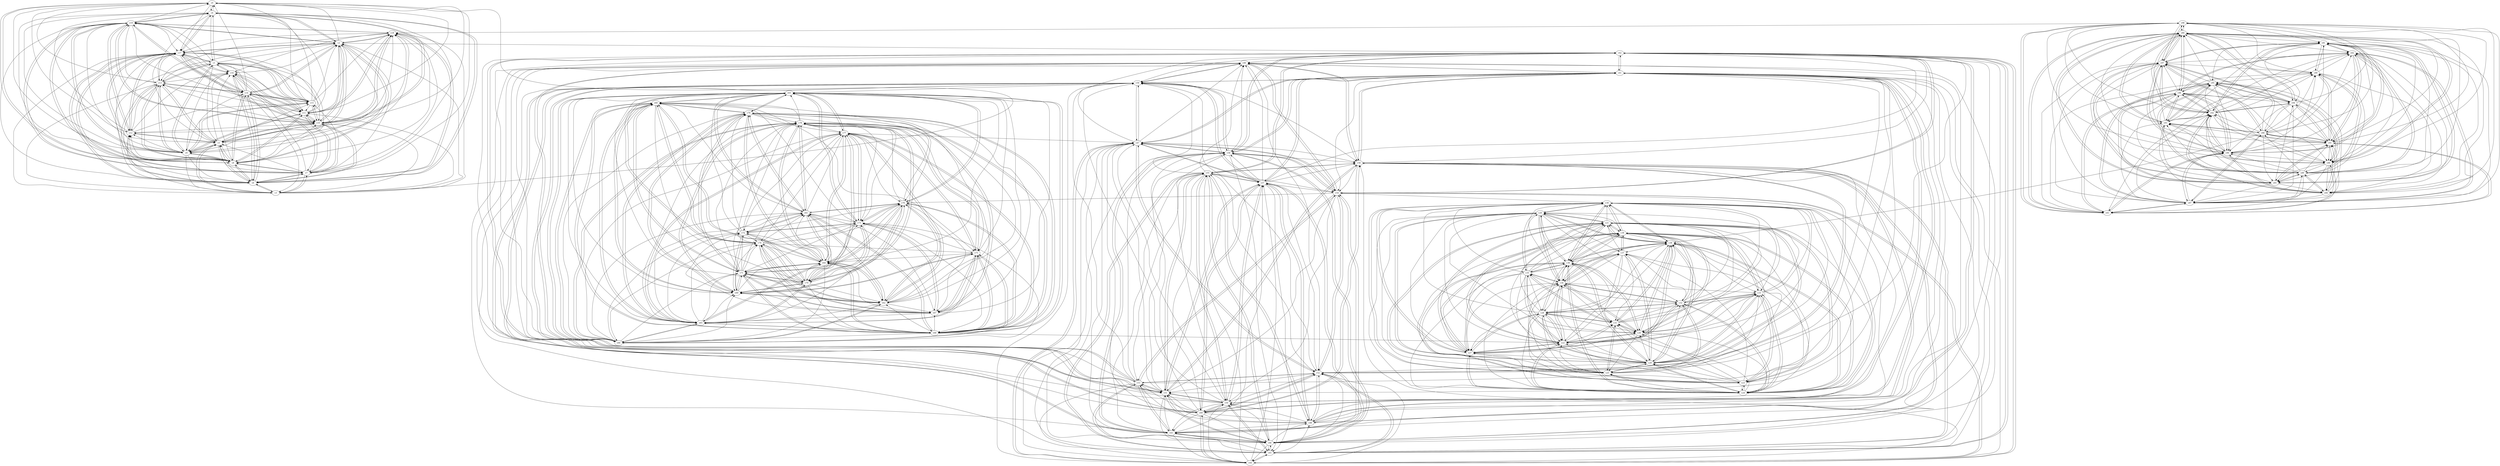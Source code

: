 digraph buchi_test140 {
    v0 [name="v0", player=0, priority=1];
    v1 [name="v1", player=0, priority=1];
    v2 [name="v2", player=0, priority=1];
    v3 [name="v3", player=0, priority=0];
    v4 [name="v4", player=1, priority=1];
    v5 [name="v5", player=1, priority=0];
    v6 [name="v6", player=1, priority=0];
    v7 [name="v7", player=1, priority=1];
    v8 [name="v8", player=0, priority=1];
    v9 [name="v9", player=0, priority=0];
    v10 [name="v10", player=1, priority=0];
    v11 [name="v11", player=1, priority=0];
    v12 [name="v12", player=0, priority=0];
    v13 [name="v13", player=0, priority=1];
    v14 [name="v14", player=1, priority=0];
    v15 [name="v15", player=0, priority=0];
    v16 [name="v16", player=1, priority=0];
    v17 [name="v17", player=1, priority=1];
    v18 [name="v18", player=0, priority=0];
    v19 [name="v19", player=0, priority=0];
    v20 [name="v20", player=0, priority=1];
    v21 [name="v21", player=0, priority=0];
    v22 [name="v22", player=1, priority=0];
    v23 [name="v23", player=0, priority=0];
    v24 [name="v24", player=0, priority=1];
    v25 [name="v25", player=1, priority=0];
    v26 [name="v26", player=1, priority=1];
    v27 [name="v27", player=1, priority=0];
    v28 [name="v28", player=1, priority=0];
    v29 [name="v29", player=0, priority=0];
    v30 [name="v30", player=0, priority=1];
    v31 [name="v31", player=1, priority=1];
    v32 [name="v32", player=1, priority=1];
    v33 [name="v33", player=0, priority=1];
    v34 [name="v34", player=0, priority=0];
    v35 [name="v35", player=0, priority=0];
    v36 [name="v36", player=1, priority=1];
    v37 [name="v37", player=1, priority=1];
    v38 [name="v38", player=1, priority=0];
    v39 [name="v39", player=1, priority=0];
    v40 [name="v40", player=0, priority=1];
    v41 [name="v41", player=0, priority=0];
    v42 [name="v42", player=0, priority=0];
    v43 [name="v43", player=0, priority=1];
    v44 [name="v44", player=0, priority=1];
    v45 [name="v45", player=0, priority=0];
    v46 [name="v46", player=0, priority=0];
    v47 [name="v47", player=1, priority=0];
    v48 [name="v48", player=0, priority=0];
    v49 [name="v49", player=0, priority=0];
    v50 [name="v50", player=1, priority=0];
    v51 [name="v51", player=1, priority=0];
    v52 [name="v52", player=0, priority=1];
    v53 [name="v53", player=1, priority=1];
    v54 [name="v54", player=0, priority=0];
    v55 [name="v55", player=0, priority=0];
    v56 [name="v56", player=1, priority=0];
    v57 [name="v57", player=1, priority=0];
    v58 [name="v58", player=1, priority=1];
    v59 [name="v59", player=1, priority=0];
    v60 [name="v60", player=1, priority=0];
    v61 [name="v61", player=0, priority=1];
    v62 [name="v62", player=0, priority=0];
    v63 [name="v63", player=1, priority=0];
    v64 [name="v64", player=1, priority=1];
    v65 [name="v65", player=1, priority=0];
    v66 [name="v66", player=0, priority=1];
    v67 [name="v67", player=1, priority=0];
    v68 [name="v68", player=1, priority=0];
    v69 [name="v69", player=1, priority=1];
    v70 [name="v70", player=0, priority=1];
    v71 [name="v71", player=1, priority=0];
    v72 [name="v72", player=0, priority=0];
    v73 [name="v73", player=0, priority=0];
    v74 [name="v74", player=0, priority=1];
    v75 [name="v75", player=1, priority=1];
    v76 [name="v76", player=1, priority=0];
    v77 [name="v77", player=1, priority=1];
    v78 [name="v78", player=0, priority=0];
    v79 [name="v79", player=0, priority=1];
    v80 [name="v80", player=1, priority=1];
    v81 [name="v81", player=0, priority=0];
    v82 [name="v82", player=1, priority=0];
    v83 [name="v83", player=1, priority=1];
    v84 [name="v84", player=1, priority=1];
    v85 [name="v85", player=0, priority=1];
    v86 [name="v86", player=0, priority=0];
    v87 [name="v87", player=1, priority=0];
    v88 [name="v88", player=1, priority=0];
    v89 [name="v89", player=1, priority=0];
    v90 [name="v90", player=0, priority=1];
    v91 [name="v91", player=0, priority=1];
    v92 [name="v92", player=0, priority=1];
    v93 [name="v93", player=1, priority=0];
    v94 [name="v94", player=1, priority=1];
    v95 [name="v95", player=0, priority=0];
    v96 [name="v96", player=0, priority=0];
    v97 [name="v97", player=1, priority=0];
    v98 [name="v98", player=1, priority=0];
    v99 [name="v99", player=1, priority=1];
    v38 -> v23;
    v55 -> v57;
    v7 -> v17;
    v18 -> v17;
    v78 -> v68;
    v97 -> v81;
    v70 -> v64;
    v26 -> v39;
    v78 -> v77;
    v70 -> v73;
    v8 -> v0;
    v19 -> v0;
    v29 -> v32;
    v8 -> v9;
    v19 -> v9;
    v79 -> v60;
    v40 -> v41;
    v8 -> v18;
    v19 -> v18;
    v48 -> v54;
    v11 -> v14;
    v92 -> v88;
    v40 -> v59;
    v63 -> v61;
    v33 -> v20;
    v33 -> v29;
    v41 -> v42;
    v4 -> v2;
    v62 -> v74;
    v41 -> v51;
    v25 -> v34;
    v52 -> v51;
    v44 -> v47;
    v3 -> v6;
    v44 -> v56;
    v14 -> v15;
    v22 -> v28;
    v74 -> v66;
    v66 -> v62;
    v74 -> v75;
    v66 -> v71;
    v85 -> v84;
    v7 -> v3;
    v59 -> v41;
    v15 -> v16;
    v55 -> v52;
    v96 -> v90;
    v7 -> v12;
    v26 -> v25;
    v67 -> v63;
    v78 -> v63;
    v47 -> v57;
    v88 -> v95;
    v96 -> v99;
    v99 -> v95;
    v70 -> v68;
    v70 -> v77;
    v8 -> v4;
    v19 -> v4;
    v48 -> v40;
    v29 -> v36;
    v77 -> v76;
    v11 -> v9;
    v80 -> v81;
    v40 -> v54;
    v80 -> v90;
    v33 -> v24;
    v73 -> v60;
    v25 -> v20;
    v62 -> v69;
    v81 -> v82;
    v25 -> v29;
    v44 -> v42;
    v81 -> v91;
    v25 -> v38;
    v14 -> v1;
    v51 -> v50;
    v14 -> v10;
    v22 -> v23;
    v51 -> v59;
    v74 -> v61;
    v14 -> v19;
    v37 -> v21;
    v22 -> v32;
    v43 -> v55;
    v74 -> v70;
    v84 -> v93;
    v95 -> v93;
    v66 -> v75;
    v15 -> v2;
    v98 -> v18;
    v15 -> v11;
    v96 -> v85;
    v88 -> v81;
    v99 -> v81;
    v55 -> v56;
    v96 -> v94;
    v7 -> v16;
    v18 -> v16;
    v47 -> v52;
    v70 -> v63;
    v59 -> v63;
    v29 -> v22;
    v21 -> v27;
    v11 -> v4;
    v69 -> v76;
    v48 -> v53;
    v21 -> v36;
    v61 -> v72;
    v80 -> v85;
    v80 -> v94;
    v92 -> v96;
    v10 -> v17;
    v62 -> v64;
    v73 -> v64;
    v81 -> v86;
    v25 -> v33;
    v51 -> v45;
    v3 -> v5;
    v43 -> v41;
    v51 -> v54;
    v95 -> v88;
    v22 -> v27;
    v43 -> v59;
    v66 -> v61;
    v95 -> v97;
    v87 -> v93;
    v36 -> v29;
    v55 -> v42;
    v28 -> v25;
    v96 -> v80;
    v18 -> v2;
    v36 -> v38;
    v55 -> v51;
    v59 -> v40;
    v65 -> v74;
    v7 -> v11;
    v18 -> v11;
    v59 -> v49;
    v88 -> v85;
    v96 -> v89;
    v47 -> v56;
    v99 -> v85;
    v29 -> v26;
    v69 -> v62;
    v77 -> v75;
    v21 -> v22;
    v69 -> v71;
    v92 -> v82;
    v61 -> v76;
    v10 -> v3;
    v80 -> v89;
    v10 -> v12;
    v80 -> v98;
    v2 -> v8;
    v33 -> v23;
    v91 -> v95;
    v2 -> v17;
    v73 -> v68;
    v62 -> v77;
    v73 -> v77;
    v3 -> v0;
    v14 -> v0;
    v24 -> v32;
    v43 -> v45;
    v95 -> v83;
    v51 -> v58;
    v74 -> v60;
    v3 -> v18;
    v43 -> v54;
    v84 -> v92;
    v36 -> v24;
    v65 -> v69;
    v76 -> v69;
    v55 -> v46;
    v28 -> v29;
    v47 -> v42;
    v65 -> v78;
    v76 -> v78;
    v28 -> v38;
    v88 -> v80;
    v47 -> v51;
    v88 -> v89;
    v96 -> v93;
    v99 -> v80;
    v6 -> v10;
    v99 -> v89;
    v29 -> v21;
    v77 -> v70;
    v29 -> v30;
    v21 -> v26;
    v61 -> v62;
    v69 -> v75;
    v42 -> v58;
    v10 -> v7;
    v80 -> v93;
    v91 -> v90;
    v54 -> v50;
    v94 -> v86;
    v73 -> v63;
    v91 -> v99;
    v94 -> v95;
    v32 -> v22;
    v73 -> v72;
    v24 -> v27;
    v35 -> v27;
    v43 -> v40;
    v72 -> v76;
    v51 -> v53;
    v24 -> v36;
    v35 -> v36;
    v84 -> v87;
    v95 -> v87;
    v87 -> v83;
    v43 -> v58;
    v95 -> v96;
    v17 -> v6;
    v87 -> v92;
    v17 -> v15;
    v36 -> v28;
    v9 -> v11;
    v65 -> v64;
    v28 -> v24;
    v68 -> v60;
    v76 -> v64;
    v76 -> v73;
    v28 -> v33;
    v47 -> v46;
    v88 -> v84;
    v99 -> v84;
    v68 -> v78;
    v6 -> v5;
    v58 -> v43;
    v77 -> v47;
    v6 -> v14;
    v77 -> v65;
    v29 -> v25;
    v42 -> v44;
    v77 -> v74;
    v50 -> v57;
    v90 -> v93;
    v69 -> v70;
    v98 -> v97;
    v21 -> v30;
    v69 -> v79;
    v10 -> v2;
    v39 -> v38;
    v20 -> v34;
    v31 -> v34;
    v10 -> v11;
    v91 -> v85;
    v2 -> v7;
    v91 -> v94;
    v23 -> v39;
    v2 -> v16;
    v83 -> v90;
    v94 -> v90;
    v24 -> v22;
    v35 -> v22;
    v32 -> v35;
    v24 -> v31;
    v35 -> v31;
    v43 -> v44;
    v43 -> v53;
    v84 -> v91;
    v17 -> v1;
    v5 -> v8;
    v17 -> v10;
    v36 -> v23;
    v9 -> v6;
    v5 -> v17;
    v46 -> v55;
    v57 -> v55;
    v9 -> v15;
    v49 -> v51;
    v65 -> v68;
    v68 -> v64;
    v65 -> v77;
    v76 -> v68;
    v97 -> v90;
    v58 -> v47;
    v98 -> v83;
    v50 -> v43;
    v6 -> v18;
    v58 -> v56;
    v98 -> v92;
    v50 -> v52;
    v90 -> v88;
    v42 -> v48;
    v90 -> v97;
    v39 -> v24;
    v82 -> v93;
    v61 -> v70;
    v39 -> v33;
    v20 -> v29;
    v10 -> v6;
    v23 -> v25;
    v20 -> v38;
    v31 -> v38;
    v54 -> v40;
    v23 -> v34;
    v60 -> v74;
    v91 -> v98;
    v13 -> v8;
    v32 -> v21;
    v1 -> v15;
    v13 -> v17;
    v32 -> v30;
    v16 -> v13;
    v35 -> v26;
    v64 -> v62;
    v32 -> v39;
    v64 -> v71;
    v87 -> v82;
    v5 -> v3;
    v46 -> v41;
    v57 -> v41;
    v9 -> v1;
    v87 -> v91;
    v5 -> v12;
    v17 -> v14;
    v46 -> v50;
    v49 -> v46;
    v57 -> v50;
    v28 -> v23;
    v57 -> v59;
    v76 -> v63;
    v9 -> v19;
    v86 -> v95;
    v68 -> v77;
    v6 -> v4;
    v58 -> v42;
    v27 -> v36;
    v6 -> v13;
    v98 -> v87;
    v50 -> v47;
    v90 -> v83;
    v69 -> v60;
    v71 -> v79;
    v50 -> v56;
    v90 -> v92;
    v42 -> v52;
    v82 -> v88;
    v82 -> v97;
    v39 -> v37;
    v60 -> v69;
    v91 -> v84;
    v23 -> v29;
    v75 -> v67;
    v54 -> v44;
    v83 -> v80;
    v91 -> v93;
    v94 -> v80;
    v13 -> v3;
    v1 -> v10;
    v13 -> v12;
    v32 -> v25;
    v72 -> v61;
    v83 -> v98;
    v1 -> v19;
    v24 -> v21;
    v35 -> v21;
    v72 -> v70;
    v94 -> v98;
    v24 -> v30;
    v64 -> v66;
    v72 -> v79;
    v17 -> v9;
    v46 -> v45;
    v57 -> v45;
    v9 -> v5;
    v49 -> v41;
    v5 -> v16;
    v57 -> v54;
    v76 -> v67;
    v9 -> v14;
    v49 -> v50;
    v68 -> v63;
    v86 -> v99;
    v89 -> v86;
    v49 -> v59;
    v27 -> v22;
    v89 -> v95;
    v97 -> v99;
    v27 -> v31;
    v79 -> v69;
    v58 -> v46;
    v30 -> v27;
    v50 -> v42;
    v79 -> v78;
    v30 -> v36;
    v71 -> v74;
    v50 -> v51;
    v90 -> v87;
    v90 -> v96;
    v63 -> v79;
    v39 -> v32;
    v12 -> v15;
    v31 -> v28;
    v60 -> v64;
    v54 -> v30;
    v23 -> v24;
    v20 -> v37;
    v23 -> v33;
    v1 -> v5;
    v53 -> v43;
    v53 -> v52;
    v72 -> v65;
    v45 -> v48;
    v56 -> v48;
    v24 -> v25;
    v64 -> v61;
    v72 -> v74;
    v93 -> v97;
    v68 -> v22;
    v64 -> v79;
    v38 -> v27;
    v5 -> v2;
    v17 -> v4;
    v57 -> v40;
    v9 -> v0;
    v26 -> v34;
    v38 -> v36;
    v57 -> v49;
    v67 -> v72;
    v86 -> v85;
    v89 -> v81;
    v46 -> v58;
    v57 -> v58;
    v97 -> v85;
    v89 -> v90;
    v97 -> v94;
    v8 -> v13;
    v19 -> v13;
    v79 -> v64;
    v89 -> v99;
    v71 -> v60;
    v79 -> v73;
    v11 -> v18;
    v71 -> v69;
    v63 -> v65;
    v71 -> v78;
    v63 -> v74;
    v82 -> v87;
    v39 -> v27;
    v82 -> v96;
    v4 -> v6;
    v12 -> v19;
    v20 -> v32;
    v4 -> v15;
    v31 -> v32;
    v60 -> v68;
    v75 -> v66;
    v23 -> v37;
    v13 -> v2;
    v1 -> v9;
    v16 -> v7;
    v37 -> v39;
    v45 -> v52;
    v56 -> v52;
    v64 -> v65;
    v85 -> v97;
    v38 -> v31;
    v78 -> v67;
    v5 -> v6;
    v46 -> v44;
    v86 -> v80;
    v26 -> v38;
    v49 -> v40;
    v97 -> v80;
    v70 -> v72;
    v97 -> v89;
    v89 -> v85;
    v86 -> v98;
    v97 -> v98;
    v19 -> v8;
    v27 -> v21;
    v0 -> v4;
    v8 -> v17;
    v19 -> v17;
    v27 -> v30;
    v11 -> v13;
    v79 -> v68;
    v71 -> v64;
    v98 -> v81;
    v27 -> v39;
    v63 -> v60;
    v79 -> v77;
    v30 -> v35;
    v39 -> v22;
    v12 -> v5;
    v52 -> v41;
    v82 -> v91;
    v4 -> v1;
    v41 -> v50;
    v60 -> v63;
    v4 -> v10;
    v41 -> v59;
    v81 -> v95;
    v4 -> v19;
    v34 -> v20;
    v44 -> v55;
    v1 -> v4;
    v53 -> v42;
    v34 -> v38;
    v1 -> v13;
    v37 -> v34;
    v53 -> v51;
    v45 -> v47;
    v64 -> v60;
    v93 -> v96;
    v45 -> v56;
    v85 -> v92;
    v26 -> v24;
    v38 -> v26;
    v78 -> v62;
    v59 -> v58;
    v26 -> v33;
    v67 -> v71;
    v49 -> v44;
    v86 -> v93;
    v19 -> v12;
    v8 -> v12;
    v79 -> v63;
    v0 -> v8;
    v11 -> v8;
    v48 -> v57;
    v0 -> v17;
    v11 -> v17;
    v40 -> v53;
    v71 -> v68;
    v63 -> v64;
    v71 -> v77;
    v63 -> v73;
    v33 -> v32;
    v41 -> v45;
    v52 -> v45;
    v44 -> v41;
    v41 -> v54;
    v52 -> v54;
    v81 -> v90;
    v44 -> v50;
    v81 -> v99;
    v44 -> v59;
    v22 -> v31;
    v34 -> v33;
    v53 -> v46;
    v37 -> v29;
    v66 -> v65;
    v45 -> v42;
    v56 -> v42;
    v74 -> v78;
    v15 -> v1;
    v56 -> v51;
    v85 -> v87;
    v15 -> v10;
    v85 -> v96;
    v7 -> v6;
    v18 -> v6;
    v38 -> v21;
    v7 -> v15;
    v38 -> v30;
    v78 -> v66;
    v70 -> v62;
    v67 -> v75;
    v78 -> v75;
    v70 -> v71;
    v89 -> v84;
    v19 -> v7;
    v8 -> v7;
    v48 -> v43;
    v29 -> v39;
    v8 -> v16;
    v19 -> v16;
    v48 -> v52;
    v0 -> v12;
    v30 -> v25;
    v92 -> v95;
    v63 -> v68;
    v12 -> v4;
    v25 -> v23;
    v41 -> v40;
    v4 -> v0;
    v41 -> v49;
    v25 -> v32;
    v52 -> v49;
    v44 -> v45;
    v81 -> v85;
    v41 -> v58;
    v81 -> v94;
    v44 -> v54;
    v14 -> v13;
    v22 -> v26;
    v34 -> v28;
    v74 -> v64;
    v37 -> v24;
    v66 -> v60;
    v22 -> v35;
    v34 -> v37;
    v74 -> v73;
    v66 -> v69;
    v93 -> v86;
    v85 -> v82;
    v86 -> v38;
    v66 -> v78;
    v85 -> v91;
    v15 -> v14;
    v55 -> v50;
    v18 -> v10;
    v55 -> v59;
    v67 -> v61;
    v78 -> v61;
    v7 -> v19;
    v18 -> v19;
    v59 -> v57;
    v78 -> v70;
    v88 -> v93;
    v96 -> v97;
    v8 -> v2;
    v19 -> v2;
    v29 -> v34;
    v8 -> v11;
    v19 -> v11;
    v11 -> v7;
    v92 -> v81;
    v48 -> v56;
    v21 -> v39;
    v11 -> v16;
    v40 -> v52;
    v80 -> v88;
    v92 -> v90;
    v29 -> v52;
    v80 -> v97;
    v92 -> v99;
    v33 -> v22;
    v62 -> v67;
    v73 -> v67;
    v25 -> v27;
    v62 -> v76;
    v73 -> v76;
    v44 -> v49;
    v14 -> v8;
    v22 -> v21;
    v51 -> v57;
    v14 -> v17;
    v22 -> v30;
    v74 -> v68;
    v93 -> v81;
    v37 -> v28;
    v66 -> v73;
    v15 -> v0;
    v15 -> v9;
    v55 -> v45;
    v96 -> v83;
    v7 -> v5;
    v47 -> v41;
    v15 -> v18;
    v55 -> v54;
    v59 -> v43;
    v7 -> v14;
    v59 -> v52;
    v67 -> v65;
    v96 -> v92;
    v47 -> v59;
    v70 -> v61;
    v29 -> v20;
    v19 -> v6;
    v21 -> v25;
    v48 -> v42;
    v11 -> v2;
    v29 -> v38;
    v48 -> v51;
    v69 -> v74;
    v80 -> v83;
    v61 -> v79;
    v40 -> v56;
    v80 -> v92;
    v92 -> v94;
    v10 -> v15;
    v33 -> v26;
    v25 -> v22;
    v54 -> v58;
    v62 -> v71;
    v73 -> v71;
    v81 -> v84;
    v25 -> v31;
    v54 -> v76;
    v14 -> v3;
    v3 -> v12;
    v74 -> v63;
    v43 -> v57;
    v84 -> v95;
    v66 -> v77;
    v55 -> v40;
    v7 -> v0;
    v55 -> v49;
    v28 -> v32;
    v59 -> v47;
    v88 -> v83;
    v47 -> v54;
    v59 -> v56;
    v77 -> v64;
    v29 -> v24;
    v77 -> v73;
    v21 -> v20;
    v29 -> v33;
    v21 -> v29;
    v61 -> v65;
    v69 -> v78;
    v92 -> v80;
    v21 -> v38;
    v40 -> v51;
    v80 -> v96;
    v10 -> v19;
    v54 -> v53;
    v33 -> v30;
    v62 -> v66;
    v62 -> v75;
    v32 -> v34;
    v2 -> v42;
    v3 -> v7;
    v51 -> v56;
    v24 -> v39;
    v35 -> v39;
    v14 -> v16;
    v84 -> v90;
    v95 -> v90;
    v87 -> v86;
    v66 -> v63;
    v87 -> v95;
    v36 -> v31;
    v96 -> v82;
    v28 -> v27;
    v7 -> v4;
    v47 -> v40;
    v55 -> v53;
    v28 -> v36;
    v96 -> v91;
    v47 -> v49;
    v88 -> v87;
    v6 -> v8;
    v47 -> v58;
    v88 -> v96;
    v6 -> v17;
    v77 -> v68;
    v29 -> v28;
    v69 -> v64;
    v61 -> v60;
    v29 -> v37;
    v21 -> v33;
    v80 -> v82;
    v92 -> v84;
    v61 -> v78;
    v10 -> v5;
    v80 -> v91;
    v91 -> v88;
    v2 -> v10;
    v62 -> v61;
    v2 -> v19;
    v25 -> v21;
    v73 -> v70;
    v51 -> v42;
    v3 -> v2;
    v14 -> v2;
    v24 -> v34;
    v35 -> v34;
    v3 -> v11;
    v14 -> v11;
    v43 -> v47;
    v87 -> v81;
    v95 -> v94;
    v87 -> v90;
    v36 -> v26;
    v76 -> v62;
    v28 -> v22;
    v36 -> v35;
    v9 -> v18;
    v55 -> v48;
    v28 -> v31;
    v65 -> v71;
    v47 -> v44;
    v68 -> v67;
    v76 -> v71;
    v68 -> v76;
    v6 -> v3;
    v58 -> v41;
    v99 -> v82;
    v99 -> v91;
    v6 -> v12;
    v58 -> v50;
    v77 -> v63;
    v58 -> v59;
    v77 -> v72;
    v50 -> v55;
    v42 -> v51;
    v61 -> v73;
    v10 -> v0;
    v39 -> v36;
    v10 -> v9;
    v91 -> v83;
    v2 -> v5;
    v54 -> v43;
    v10 -> v18;
    v91 -> v92;
    v2 -> v14;
    v54 -> v52;
    v62 -> v65;
    v73 -> v65;
    v83 -> v88;
    v83 -> v97;
    v32 -> v24;
    v94 -> v88;
    v94 -> v97;
    v24 -> v20;
    v35 -> v20;
    v32 -> v33;
    v72 -> v69;
    v51 -> v46;
    v24 -> v29;
    v35 -> v29;
    v14 -> v6;
    v43 -> v42;
    v51 -> v55;
    v24 -> v38;
    v72 -> v78;
    v43 -> v51;
    v84 -> v80;
    v84 -> v89;
    v95 -> v80;
    v95 -> v89;
    v17 -> v8;
    v36 -> v21;
    v9 -> v4;
    v5 -> v15;
    v46 -> v53;
    v36 -> v30;
    v9 -> v13;
    v65 -> v66;
    v28 -> v26;
    v68 -> v62;
    v36 -> v39;
    v49 -> v58;
    v65 -> v75;
    v68 -> v71;
    v6 -> v7;
    v58 -> v45;
    v50 -> v41;
    v6 -> v16;
    v58 -> v54;
    v98 -> v90;
    v69 -> v63;
    v42 -> v46;
    v98 -> v99;
    v21 -> v23;
    v50 -> v59;
    v69 -> v72;
    v42 -> v55;
    v61 -> v68;
    v20 -> v27;
    v61 -> v77;
    v10 -> v4;
    v2 -> v0;
    v20 -> v36;
    v2 -> v9;
    v54 -> v47;
    v13 -> v6;
    v2 -> v18;
    v83 -> v92;
    v94 -> v92;
    v32 -> v28;
    v16 -> v11;
    v35 -> v24;
    v32 -> v37;
    v72 -> v73;
    v24 -> v33;
    v43 -> v46;
    v64 -> v78;
    v87 -> v80;
    v17 -> v3;
    v87 -> v89;
    v5 -> v10;
    v17 -> v12;
    v46 -> v48;
    v9 -> v8;
    v57 -> v48;
    v28 -> v21;
    v46 -> v57;
    v65 -> v70;
    v49 -> v53;
    v76 -> v61;
    v28 -> v30;
    v68 -> v66;
    v65 -> v79;
    v76 -> v70;
    v76 -> v79;
    v68 -> v75;
    v58 -> v40;
    v77 -> v62;
    v50 -> v45;
    v90 -> v81;
    v30 -> v39;
    v42 -> v41;
    v61 -> v63;
    v39 -> v26;
    v90 -> v99;
    v42 -> v59;
    v20 -> v22;
    v12 -> v18;
    v91 -> v82;
    v75 -> v65;
    v2 -> v4;
    v54 -> v42;
    v60 -> v76;
    v23 -> v36;
    v13 -> v1;
    v83 -> v87;
    v94 -> v87;
    v1 -> v8;
    v13 -> v10;
    v83 -> v96;
    v16 -> v6;
    v1 -> v17;
    v35 -> v28;
    v35 -> v37;
    v64 -> v73;
    v17 -> v7;
    v46 -> v43;
    v36 -> v20;
    v9 -> v3;
    v17 -> v16;
    v46 -> v52;
    v86 -> v88;
    v9 -> v12;
    v49 -> v48;
    v68 -> v61;
    v86 -> v97;
    v97 -> v88;
    v49 -> v57;
    v89 -> v93;
    v27 -> v29;
    v68 -> v79;
    v79 -> v67;
    v98 -> v80;
    v93 -> v80;
    v27 -> v38;
    v50 -> v40;
    v30 -> v34;
    v71 -> v72;
    v50 -> v49;
    v42 -> v45;
    v82 -> v81;
    v39 -> v21;
    v63 -> v77;
    v42 -> v54;
    v82 -> v90;
    v39 -> v30;
    v20 -> v26;
    v31 -> v26;
    v20 -> v35;
    v31 -> v35;
    v60 -> v71;
    v23 -> v31;
    v75 -> v69;
    v91 -> v86;
    v75 -> v78;
    v13 -> v5;
    v53 -> v41;
    v83 -> v91;
    v16 -> v1;
    v94 -> v91;
    v13 -> v14;
    v72 -> v63;
    v45 -> v46;
    v56 -> v46;
    v24 -> v23;
    v53 -> v59;
    v93 -> v95;
    v45 -> v55;
    v56 -> v55;
    v64 -> v68;
    v64 -> v77;
    v17 -> v2;
    v38 -> v34;
    v5 -> v9;
    v57 -> v47;
    v65 -> v60;
    v49 -> v43;
    v5 -> v18;
    v46 -> v56;
    v57 -> v56;
    v49 -> v52;
    v86 -> v92;
    v68 -> v65;
    v97 -> v92;
    v27 -> v24;
    v30 -> v20;
    v27 -> v33;
    v79 -> v71;
    v98 -> v84;
    v71 -> v67;
    v30 -> v38;
    v42 -> v40;
    v71 -> v76;
    v20 -> v21;
    v31 -> v21;
    v39 -> v34;
    v12 -> v17;
    v52 -> v53;
    v20 -> v30;
    v4 -> v13;
    v31 -> v30;
    v23 -> v26;
    v60 -> v66;
    v60 -> v75;
    v44 -> v58;
    v75 -> v64;
    v75 -> v73;
    v13 -> v0;
    v34 -> v32;
    v13 -> v9;
    v56 -> v41;
    v1 -> v16;
    v53 -> v54;
    v45 -> v50;
    v93 -> v99;
    v45 -> v59;
    v64 -> v72;
    v38 -> v20;
    v38 -> v29;
    v57 -> v42;
    v26 -> v36;
    v67 -> v74;
    v5 -> v13;
    v46 -> v51;
    v57 -> v51;
    v86 -> v87;
    v89 -> v83;
    v97 -> v87;
    v8 -> v6;
    v49 -> v56;
    v89 -> v92;
    v27 -> v28;
    v0 -> v11;
    v79 -> v66;
    v30 -> v24;
    v71 -> v62;
    v79 -> v75;
    v98 -> v88;
    v90 -> v84;
    v39 -> v20;
    v63 -> v76;
    v82 -> v89;
    v52 -> v48;
    v31 -> v25;
    v23 -> v21;
    v41 -> v57;
    v52 -> v57;
    v4 -> v17;
    v60 -> v70;
    v23 -> v30;
    v75 -> v68;
    v60 -> v79;
    v34 -> v27;
    v75 -> v77;
    v1 -> v2;
    v53 -> v40;
    v22 -> v34;
    v34 -> v36;
    v1 -> v11;
    v93 -> v85;
    v16 -> v9;
    v56 -> v45;
    v53 -> v58;
    v85 -> v81;
    v56 -> v54;
    v26 -> v22;
    v38 -> v24;
    v78 -> v60;
    v7 -> v18;
    v26 -> v31;
    v38 -> v33;
    v57 -> v46;
    v67 -> v69;
    v70 -> v65;
    v67 -> v78;
    v78 -> v69;
    v86 -> v82;
    v70 -> v74;
    v86 -> v91;
    v97 -> v91;
    v8 -> v10;
    v19 -> v10;
    v79 -> v61;
    v8 -> v19;
    v48 -> v55;
    v63 -> v62;
    v82 -> v84;
    v33 -> v39;
    v12 -> v16;
    v60 -> v65;
    v81 -> v97;
    v44 -> v57;
    v34 -> v22;
    v74 -> v67;
    v1 -> v6;
    v37 -> v27;
    v53 -> v44;
    v22 -> v38;
    v45 -> v40;
    v56 -> v40;
    v37 -> v36;
    v66 -> v72;
    v56 -> v49;
    v74 -> v76;
    v93 -> v98;
    v85 -> v94;
    v15 -> v17;
    v18 -> v13;
    v59 -> v51;
    v67 -> v64;
    v78 -> v64;
    v38 -> v37;
    v67 -> v73;
    v78 -> v73;
    v70 -> v69;
    v97 -> v86;
    v89 -> v82;
    v70 -> v78;
    v8 -> v5;
    v19 -> v5;
    v48 -> v41;
    v89 -> v91;
    v8 -> v14;
    v19 -> v14;
    v48 -> v50;
    v11 -> v10;
    v79 -> v65;
    v71 -> v61;
    v92 -> v93;
    v71 -> v70;
    v63 -> v66;
    v63 -> v75;
    v41 -> v47;
    v25 -> v30;
    v52 -> v47;
    v62 -> v79;
    v41 -> v56;
    v25 -> v39;
    v52 -> v56;
    v44 -> v52;
    v81 -> v92;
    v22 -> v24;
    v34 -> v26;
    v74 -> v62;
    v37 -> v22;
    v34 -> v35;
    v37 -> v31;
    v45 -> v44;
    v85 -> v80;
    v85 -> v89;
    v7 -> v8;
}
